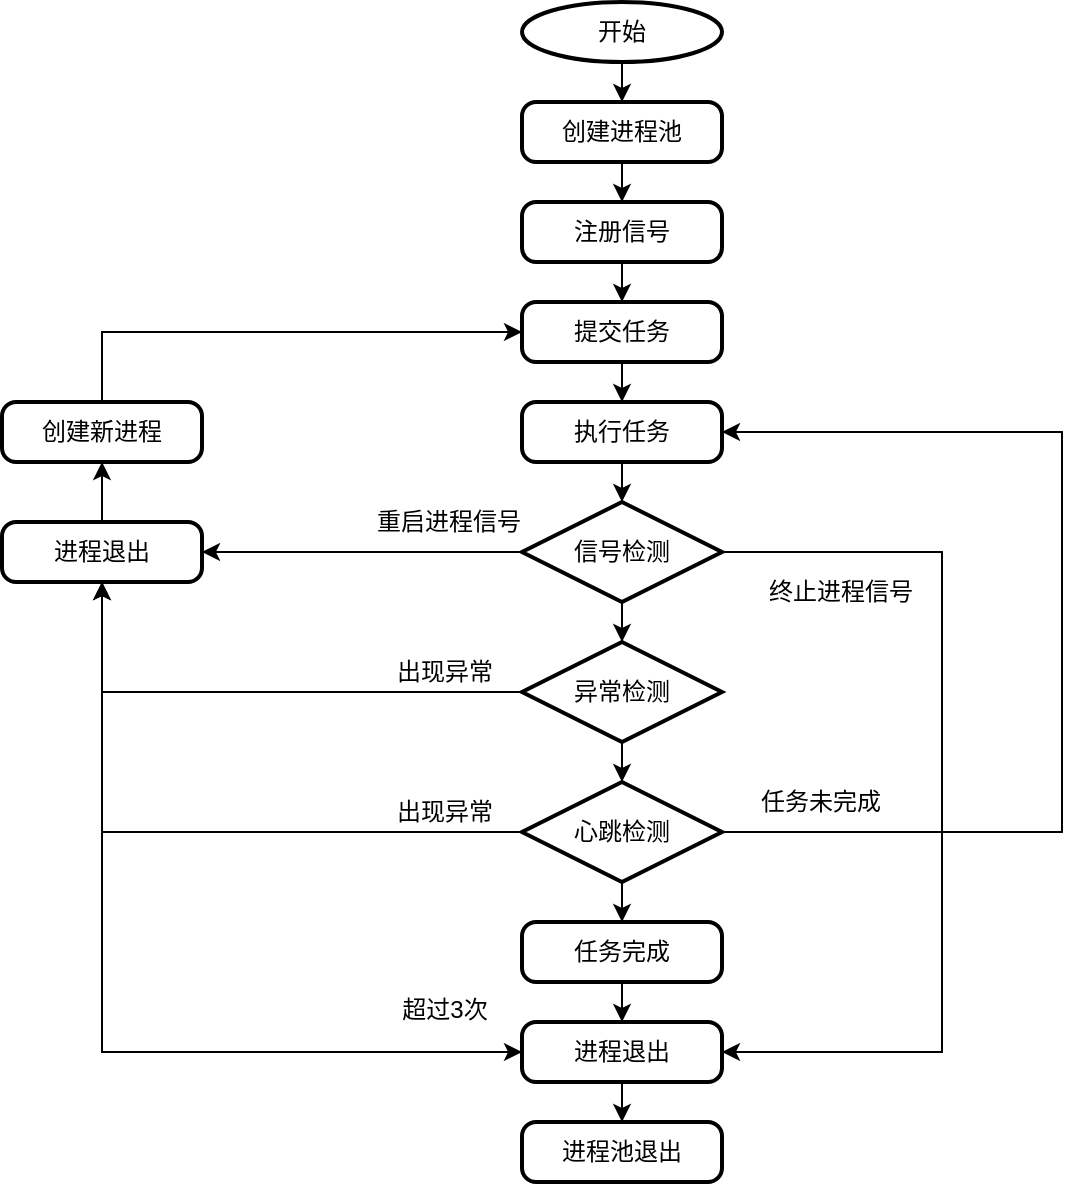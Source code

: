 <mxfile version="12.4.1" type="device" pages="2"><diagram id="QDIJYo-c8eyu2HrqKliW" name="流程图"><mxGraphModel dx="1157" dy="572" grid="1" gridSize="10" guides="1" tooltips="1" connect="1" arrows="1" fold="1" page="1" pageScale="1" pageWidth="827" pageHeight="1169" math="0" shadow="0"><root><mxCell id="0"/><mxCell id="1" parent="0"/><mxCell id="_qwDcxOwvdc8CabTGLkU-3" style="edgeStyle=orthogonalEdgeStyle;rounded=0;orthogonalLoop=1;jettySize=auto;html=1;exitX=0.5;exitY=1;exitDx=0;exitDy=0;exitPerimeter=0;entryX=0.5;entryY=0;entryDx=0;entryDy=0;" parent="1" source="_qwDcxOwvdc8CabTGLkU-1" target="_qwDcxOwvdc8CabTGLkU-2" edge="1"><mxGeometry relative="1" as="geometry"/></mxCell><mxCell id="_qwDcxOwvdc8CabTGLkU-1" value="开始" style="strokeWidth=2;html=1;shape=mxgraph.flowchart.start_1;whiteSpace=wrap;" parent="1" vertex="1"><mxGeometry x="450" y="80" width="100" height="30" as="geometry"/></mxCell><mxCell id="_qwDcxOwvdc8CabTGLkU-5" style="edgeStyle=orthogonalEdgeStyle;rounded=0;orthogonalLoop=1;jettySize=auto;html=1;exitX=0.5;exitY=1;exitDx=0;exitDy=0;entryX=0.5;entryY=0;entryDx=0;entryDy=0;" parent="1" source="_qwDcxOwvdc8CabTGLkU-2" target="_qwDcxOwvdc8CabTGLkU-4" edge="1"><mxGeometry relative="1" as="geometry"/></mxCell><mxCell id="_qwDcxOwvdc8CabTGLkU-2" value="创建进程池" style="rounded=1;whiteSpace=wrap;html=1;absoluteArcSize=1;arcSize=14;strokeWidth=2;" parent="1" vertex="1"><mxGeometry x="450" y="130" width="100" height="30" as="geometry"/></mxCell><mxCell id="_qwDcxOwvdc8CabTGLkU-7" style="edgeStyle=orthogonalEdgeStyle;rounded=0;orthogonalLoop=1;jettySize=auto;html=1;exitX=0.5;exitY=1;exitDx=0;exitDy=0;entryX=0.5;entryY=0;entryDx=0;entryDy=0;" parent="1" source="_qwDcxOwvdc8CabTGLkU-4" target="_qwDcxOwvdc8CabTGLkU-6" edge="1"><mxGeometry relative="1" as="geometry"/></mxCell><mxCell id="_qwDcxOwvdc8CabTGLkU-4" value="注册信号" style="rounded=1;whiteSpace=wrap;html=1;absoluteArcSize=1;arcSize=14;strokeWidth=2;" parent="1" vertex="1"><mxGeometry x="450" y="180" width="100" height="30" as="geometry"/></mxCell><mxCell id="_qwDcxOwvdc8CabTGLkU-10" style="edgeStyle=orthogonalEdgeStyle;rounded=0;orthogonalLoop=1;jettySize=auto;html=1;exitX=0.5;exitY=1;exitDx=0;exitDy=0;" parent="1" source="_qwDcxOwvdc8CabTGLkU-6" target="_qwDcxOwvdc8CabTGLkU-8" edge="1"><mxGeometry relative="1" as="geometry"/></mxCell><mxCell id="_qwDcxOwvdc8CabTGLkU-6" value="提交任务" style="rounded=1;whiteSpace=wrap;html=1;absoluteArcSize=1;arcSize=14;strokeWidth=2;" parent="1" vertex="1"><mxGeometry x="450" y="230" width="100" height="30" as="geometry"/></mxCell><mxCell id="_qwDcxOwvdc8CabTGLkU-15" style="edgeStyle=orthogonalEdgeStyle;rounded=0;orthogonalLoop=1;jettySize=auto;html=1;exitX=0.5;exitY=1;exitDx=0;exitDy=0;entryX=0.5;entryY=0;entryDx=0;entryDy=0;entryPerimeter=0;" parent="1" source="_qwDcxOwvdc8CabTGLkU-8" target="_qwDcxOwvdc8CabTGLkU-13" edge="1"><mxGeometry relative="1" as="geometry"/></mxCell><mxCell id="_qwDcxOwvdc8CabTGLkU-8" value="执行任务" style="rounded=1;whiteSpace=wrap;html=1;absoluteArcSize=1;arcSize=14;strokeWidth=2;" parent="1" vertex="1"><mxGeometry x="450" y="280" width="100" height="30" as="geometry"/></mxCell><mxCell id="_qwDcxOwvdc8CabTGLkU-19" style="edgeStyle=orthogonalEdgeStyle;rounded=0;orthogonalLoop=1;jettySize=auto;html=1;exitX=0.5;exitY=1;exitDx=0;exitDy=0;exitPerimeter=0;entryX=0.5;entryY=0;entryDx=0;entryDy=0;entryPerimeter=0;" parent="1" source="_qwDcxOwvdc8CabTGLkU-13" target="_qwDcxOwvdc8CabTGLkU-18" edge="1"><mxGeometry relative="1" as="geometry"/></mxCell><mxCell id="_qwDcxOwvdc8CabTGLkU-46" style="edgeStyle=orthogonalEdgeStyle;rounded=0;orthogonalLoop=1;jettySize=auto;html=1;exitX=0;exitY=0.5;exitDx=0;exitDy=0;exitPerimeter=0;entryX=1;entryY=0.5;entryDx=0;entryDy=0;" parent="1" source="_qwDcxOwvdc8CabTGLkU-13" target="_qwDcxOwvdc8CabTGLkU-21" edge="1"><mxGeometry relative="1" as="geometry"/></mxCell><mxCell id="_qwDcxOwvdc8CabTGLkU-51" style="edgeStyle=orthogonalEdgeStyle;rounded=0;orthogonalLoop=1;jettySize=auto;html=1;exitX=1;exitY=0.5;exitDx=0;exitDy=0;exitPerimeter=0;entryX=1;entryY=0.5;entryDx=0;entryDy=0;" parent="1" source="_qwDcxOwvdc8CabTGLkU-13" target="_qwDcxOwvdc8CabTGLkU-32" edge="1"><mxGeometry relative="1" as="geometry"><Array as="points"><mxPoint x="660" y="355"/><mxPoint x="660" y="605"/></Array></mxGeometry></mxCell><mxCell id="_qwDcxOwvdc8CabTGLkU-13" value="信号检测" style="strokeWidth=2;html=1;shape=mxgraph.flowchart.decision;whiteSpace=wrap;" parent="1" vertex="1"><mxGeometry x="450" y="330" width="100" height="50" as="geometry"/></mxCell><mxCell id="_qwDcxOwvdc8CabTGLkU-22" style="edgeStyle=orthogonalEdgeStyle;rounded=0;orthogonalLoop=1;jettySize=auto;html=1;exitX=0;exitY=0.5;exitDx=0;exitDy=0;exitPerimeter=0;entryX=0.5;entryY=1;entryDx=0;entryDy=0;" parent="1" source="_qwDcxOwvdc8CabTGLkU-18" target="_qwDcxOwvdc8CabTGLkU-21" edge="1"><mxGeometry relative="1" as="geometry"><mxPoint x="310" y="425" as="targetPoint"/></mxGeometry></mxCell><mxCell id="_qwDcxOwvdc8CabTGLkU-28" style="edgeStyle=orthogonalEdgeStyle;rounded=0;orthogonalLoop=1;jettySize=auto;html=1;exitX=0.5;exitY=1;exitDx=0;exitDy=0;exitPerimeter=0;entryX=0.5;entryY=0;entryDx=0;entryDy=0;entryPerimeter=0;" parent="1" source="_qwDcxOwvdc8CabTGLkU-18" target="_qwDcxOwvdc8CabTGLkU-27" edge="1"><mxGeometry relative="1" as="geometry"/></mxCell><mxCell id="_qwDcxOwvdc8CabTGLkU-18" value="异常检测" style="strokeWidth=2;html=1;shape=mxgraph.flowchart.decision;whiteSpace=wrap;" parent="1" vertex="1"><mxGeometry x="450" y="400" width="100" height="50" as="geometry"/></mxCell><mxCell id="_qwDcxOwvdc8CabTGLkU-43" style="edgeStyle=orthogonalEdgeStyle;rounded=0;orthogonalLoop=1;jettySize=auto;html=1;exitX=0.5;exitY=0;exitDx=0;exitDy=0;entryX=0.5;entryY=1;entryDx=0;entryDy=0;" parent="1" source="_qwDcxOwvdc8CabTGLkU-21" target="_qwDcxOwvdc8CabTGLkU-42" edge="1"><mxGeometry relative="1" as="geometry"/></mxCell><mxCell id="_qwDcxOwvdc8CabTGLkU-52" style="edgeStyle=orthogonalEdgeStyle;rounded=0;orthogonalLoop=1;jettySize=auto;html=1;exitX=0.5;exitY=1;exitDx=0;exitDy=0;entryX=0;entryY=0.5;entryDx=0;entryDy=0;" parent="1" source="_qwDcxOwvdc8CabTGLkU-21" target="_qwDcxOwvdc8CabTGLkU-32" edge="1"><mxGeometry relative="1" as="geometry"/></mxCell><mxCell id="_qwDcxOwvdc8CabTGLkU-21" value="进程退出" style="rounded=1;whiteSpace=wrap;html=1;absoluteArcSize=1;arcSize=14;strokeWidth=2;" parent="1" vertex="1"><mxGeometry x="190" y="340" width="100" height="30" as="geometry"/></mxCell><mxCell id="_qwDcxOwvdc8CabTGLkU-23" value="出现异常" style="text;html=1;align=center;verticalAlign=middle;resizable=0;points=[];;autosize=1;" parent="1" vertex="1"><mxGeometry x="381" y="405" width="60" height="20" as="geometry"/></mxCell><mxCell id="_qwDcxOwvdc8CabTGLkU-33" style="edgeStyle=orthogonalEdgeStyle;rounded=0;orthogonalLoop=1;jettySize=auto;html=1;exitX=0.5;exitY=1;exitDx=0;exitDy=0;exitPerimeter=0;entryX=0.5;entryY=0;entryDx=0;entryDy=0;" parent="1" source="_qwDcxOwvdc8CabTGLkU-27" target="_qwDcxOwvdc8CabTGLkU-30" edge="1"><mxGeometry relative="1" as="geometry"/></mxCell><mxCell id="_qwDcxOwvdc8CabTGLkU-35" style="edgeStyle=orthogonalEdgeStyle;rounded=0;orthogonalLoop=1;jettySize=auto;html=1;exitX=0;exitY=0.5;exitDx=0;exitDy=0;exitPerimeter=0;entryX=0.5;entryY=1;entryDx=0;entryDy=0;" parent="1" source="_qwDcxOwvdc8CabTGLkU-27" target="_qwDcxOwvdc8CabTGLkU-21" edge="1"><mxGeometry relative="1" as="geometry"/></mxCell><mxCell id="_qwDcxOwvdc8CabTGLkU-39" style="edgeStyle=orthogonalEdgeStyle;rounded=0;orthogonalLoop=1;jettySize=auto;html=1;exitX=1;exitY=0.5;exitDx=0;exitDy=0;exitPerimeter=0;entryX=1;entryY=0.5;entryDx=0;entryDy=0;" parent="1" source="_qwDcxOwvdc8CabTGLkU-27" target="_qwDcxOwvdc8CabTGLkU-8" edge="1"><mxGeometry relative="1" as="geometry"><Array as="points"><mxPoint x="720" y="495"/><mxPoint x="720" y="295"/></Array></mxGeometry></mxCell><mxCell id="_qwDcxOwvdc8CabTGLkU-27" value="心跳检测" style="strokeWidth=2;html=1;shape=mxgraph.flowchart.decision;whiteSpace=wrap;" parent="1" vertex="1"><mxGeometry x="450" y="470" width="100" height="50" as="geometry"/></mxCell><mxCell id="_qwDcxOwvdc8CabTGLkU-34" style="edgeStyle=orthogonalEdgeStyle;rounded=0;orthogonalLoop=1;jettySize=auto;html=1;exitX=0.5;exitY=1;exitDx=0;exitDy=0;entryX=0.5;entryY=0;entryDx=0;entryDy=0;" parent="1" source="_qwDcxOwvdc8CabTGLkU-30" target="_qwDcxOwvdc8CabTGLkU-32" edge="1"><mxGeometry relative="1" as="geometry"/></mxCell><mxCell id="_qwDcxOwvdc8CabTGLkU-30" value="任务完成" style="rounded=1;whiteSpace=wrap;html=1;absoluteArcSize=1;arcSize=14;strokeWidth=2;" parent="1" vertex="1"><mxGeometry x="450" y="540" width="100" height="30" as="geometry"/></mxCell><mxCell id="_qwDcxOwvdc8CabTGLkU-47" style="edgeStyle=orthogonalEdgeStyle;rounded=0;orthogonalLoop=1;jettySize=auto;html=1;exitX=0.5;exitY=1;exitDx=0;exitDy=0;entryX=0.5;entryY=0;entryDx=0;entryDy=0;" parent="1" source="_qwDcxOwvdc8CabTGLkU-32" target="_qwDcxOwvdc8CabTGLkU-41" edge="1"><mxGeometry relative="1" as="geometry"/></mxCell><mxCell id="_qwDcxOwvdc8CabTGLkU-32" value="进程退出" style="rounded=1;whiteSpace=wrap;html=1;absoluteArcSize=1;arcSize=14;strokeWidth=2;" parent="1" vertex="1"><mxGeometry x="450" y="590" width="100" height="30" as="geometry"/></mxCell><mxCell id="_qwDcxOwvdc8CabTGLkU-36" value="出现异常" style="text;html=1;align=center;verticalAlign=middle;resizable=0;points=[];;autosize=1;" parent="1" vertex="1"><mxGeometry x="381" y="475" width="60" height="20" as="geometry"/></mxCell><mxCell id="_qwDcxOwvdc8CabTGLkU-40" value="任务未完成" style="text;html=1;align=center;verticalAlign=middle;resizable=0;points=[];;autosize=1;" parent="1" vertex="1"><mxGeometry x="559" y="470" width="80" height="20" as="geometry"/></mxCell><mxCell id="_qwDcxOwvdc8CabTGLkU-41" value="进程池退出" style="rounded=1;whiteSpace=wrap;html=1;absoluteArcSize=1;arcSize=14;strokeWidth=2;" parent="1" vertex="1"><mxGeometry x="450" y="640" width="100" height="30" as="geometry"/></mxCell><mxCell id="_qwDcxOwvdc8CabTGLkU-45" style="edgeStyle=orthogonalEdgeStyle;rounded=0;orthogonalLoop=1;jettySize=auto;html=1;exitX=0.5;exitY=0;exitDx=0;exitDy=0;entryX=0;entryY=0.5;entryDx=0;entryDy=0;" parent="1" source="_qwDcxOwvdc8CabTGLkU-42" target="_qwDcxOwvdc8CabTGLkU-6" edge="1"><mxGeometry relative="1" as="geometry"/></mxCell><mxCell id="_qwDcxOwvdc8CabTGLkU-42" value="创建新进程" style="rounded=1;whiteSpace=wrap;html=1;absoluteArcSize=1;arcSize=14;strokeWidth=2;" parent="1" vertex="1"><mxGeometry x="190" y="280" width="100" height="30" as="geometry"/></mxCell><mxCell id="_qwDcxOwvdc8CabTGLkU-48" value="重启进程信号" style="text;html=1;align=center;verticalAlign=middle;resizable=0;points=[];;autosize=1;" parent="1" vertex="1"><mxGeometry x="368" y="330" width="90" height="20" as="geometry"/></mxCell><mxCell id="_qwDcxOwvdc8CabTGLkU-50" value="终止进程信号" style="text;html=1;align=center;verticalAlign=middle;resizable=0;points=[];;autosize=1;" parent="1" vertex="1"><mxGeometry x="564" y="365" width="90" height="20" as="geometry"/></mxCell><mxCell id="_qwDcxOwvdc8CabTGLkU-53" value="超过3次" style="text;html=1;align=center;verticalAlign=middle;resizable=0;points=[];;autosize=1;" parent="1" vertex="1"><mxGeometry x="381" y="574" width="60" height="20" as="geometry"/></mxCell></root></mxGraphModel></diagram><diagram id="zoB99ee4T8HFstlLvChT" name="结构图"><mxGraphModel dx="868" dy="429" grid="1" gridSize="10" guides="1" tooltips="1" connect="1" arrows="1" fold="1" page="1" pageScale="1" pageWidth="827" pageHeight="1169" math="0" shadow="0"><root><mxCell id="GbmUKx_oohfMZ_gNBYpp-0"/><mxCell id="GbmUKx_oohfMZ_gNBYpp-1" parent="GbmUKx_oohfMZ_gNBYpp-0"/><mxCell id="GbmUKx_oohfMZ_gNBYpp-2" value="multiprocessing.Pool" style="swimlane;fontStyle=1;align=center;verticalAlign=top;childLayout=stackLayout;horizontal=1;startSize=26;horizontalStack=0;resizeParent=1;resizeParentMax=0;resizeLast=0;collapsible=1;marginBottom=0;fontSize=16;" vertex="1" parent="GbmUKx_oohfMZ_gNBYpp-1"><mxGeometry x="413" y="468" width="360" height="200" as="geometry"/></mxCell><mxCell id="GbmUKx_oohfMZ_gNBYpp-4" value="" style="line;strokeWidth=1;fillColor=none;align=left;verticalAlign=middle;spacingTop=-1;spacingLeft=3;spacingRight=3;rotatable=0;labelPosition=right;points=[];portConstraint=eastwest;" vertex="1" parent="GbmUKx_oohfMZ_gNBYpp-2"><mxGeometry y="26" width="360" height="8" as="geometry"/></mxCell><mxCell id="GbmUKx_oohfMZ_gNBYpp-5" value="+ __init__(processes:int, initializer:..., &#10;   initargs:Iterable[Any], maxtaskperchild:int): Pool&#10;+ apply_async(func: func, args: Iterable[Any], &#10;   kwds: Mapping[str, Any],call_back:...,&#10;   error_callback: ...): AsyncResult&#10;+ close()&#10;+ terminate()&#10;+ join()" style="text;strokeColor=none;fillColor=none;align=left;verticalAlign=top;spacingLeft=4;spacingRight=4;overflow=hidden;rotatable=0;points=[[0,0.5],[1,0.5]];portConstraint=eastwest;fontSize=16;" vertex="1" parent="GbmUKx_oohfMZ_gNBYpp-2"><mxGeometry y="34" width="360" height="166" as="geometry"/></mxCell><mxCell id="GbmUKx_oohfMZ_gNBYpp-8" value="&lt;p style=&quot;margin: 4px 0px 0px; text-align: center; font-size: 16px;&quot;&gt;&lt;font style=&quot;font-size: 16px;&quot;&gt;&lt;i style=&quot;font-size: 16px;&quot;&gt;&amp;lt;&amp;lt;Interface&amp;gt;&amp;gt;&lt;/i&gt;&lt;br style=&quot;font-size: 16px;&quot;&gt;&lt;b style=&quot;font-size: 16px;&quot;&gt;submit_task&lt;/b&gt;&lt;/font&gt;&lt;/p&gt;&lt;hr style=&quot;font-size: 16px;&quot;&gt;&lt;p style=&quot;margin: 0px 0px 0px 4px; font-size: 16px;&quot;&gt;&lt;font style=&quot;font-size: 16px;&quot;&gt;&lt;br style=&quot;font-size: 16px;&quot;&gt;&lt;/font&gt;&lt;/p&gt;&lt;hr style=&quot;font-size: 16px;&quot;&gt;&lt;p style=&quot;margin: 0px 0px 0px 4px; font-size: 16px;&quot;&gt;&lt;font style=&quot;font-size: 16px;&quot;&gt;+ register_signal_user1(restart: func)&lt;br style=&quot;font-size: 16px;&quot;&gt;+ register_signal_term(exit: func)&lt;/font&gt;&lt;/p&gt;&lt;p style=&quot;margin: 0px 0px 0px 4px; font-size: 16px;&quot;&gt;&lt;font style=&quot;font-size: 16px;&quot;&gt;+ register_heartbeat(time: int)&lt;/font&gt;&lt;/p&gt;" style="verticalAlign=top;align=left;overflow=fill;fontSize=16;fontFamily=Helvetica;html=1;" vertex="1" parent="GbmUKx_oohfMZ_gNBYpp-1"><mxGeometry x="30" y="620" width="280" height="160" as="geometry"/></mxCell><mxCell id="GbmUKx_oohfMZ_gNBYpp-9" value="&lt;p style=&quot;margin: 0px ; margin-top: 4px ; text-align: center&quot;&gt;&lt;b&gt;&lt;font style=&quot;font-size: 14px&quot;&gt;ProcessPool&lt;/font&gt;&lt;/b&gt;&lt;/p&gt;&lt;hr size=&quot;1&quot;&gt;&lt;p style=&quot;margin: 0px ; margin-left: 4px&quot;&gt;&lt;font size=&quot;3&quot;&gt;+ pool: multiProcessing.Pool&lt;/font&gt;&lt;/p&gt;&lt;p style=&quot;margin: 0px ; margin-left: 4px&quot;&gt;&lt;font size=&quot;3&quot;&gt;+ timer: Timer&lt;/font&gt;&lt;/p&gt;&lt;hr size=&quot;1&quot;&gt;&lt;p style=&quot;margin: 0px ; margin-left: 4px&quot;&gt;&lt;font size=&quot;3&quot;&gt;+ __init__(processes: int):&amp;nbsp;&lt;span&gt;ProcessPool&lt;/span&gt;&lt;/font&gt;&lt;/p&gt;&lt;p style=&quot;margin: 0px ; margin-left: 4px&quot;&gt;&lt;span&gt;&lt;font size=&quot;3&quot;&gt;+submit_task(func: func)&lt;/font&gt;&lt;/span&gt;&lt;/p&gt;&lt;p style=&quot;margin: 0px ; margin-left: 4px&quot;&gt;&lt;span&gt;&lt;font size=&quot;3&quot;&gt;+close()&lt;/font&gt;&lt;/span&gt;&lt;/p&gt;&lt;p style=&quot;margin: 0px ; margin-left: 4px&quot;&gt;&lt;span&gt;&lt;font size=&quot;3&quot;&gt;+finish()&lt;/font&gt;&lt;/span&gt;&lt;/p&gt;&lt;p style=&quot;margin: 0px ; margin-left: 4px&quot;&gt;&lt;span&gt;&lt;font size=&quot;3&quot;&gt;+ _heartbeat(time: int)&lt;/font&gt;&lt;/span&gt;&lt;/p&gt;&lt;p style=&quot;margin: 0px ; margin-left: 4px&quot;&gt;&lt;span&gt;&lt;font size=&quot;3&quot;&gt;+ _restart(process: Process)&lt;/font&gt;&lt;/span&gt;&lt;/p&gt;" style="verticalAlign=top;align=left;overflow=fill;fontSize=12;fontFamily=Helvetica;html=1;" vertex="1" parent="GbmUKx_oohfMZ_gNBYpp-1"><mxGeometry x="60" y="330" width="300" height="210" as="geometry"/></mxCell><mxCell id="GbmUKx_oohfMZ_gNBYpp-11" value="Use" style="endArrow=open;endSize=12;dashed=1;html=1;fontSize=15;exitX=1.008;exitY=0.446;exitDx=0;exitDy=0;exitPerimeter=0;entryX=-0.003;entryY=0.005;entryDx=0;entryDy=0;entryPerimeter=0;" edge="1" parent="GbmUKx_oohfMZ_gNBYpp-1" source="GbmUKx_oohfMZ_gNBYpp-9" target="GbmUKx_oohfMZ_gNBYpp-2"><mxGeometry width="160" relative="1" as="geometry"><mxPoint x="400" y="360" as="sourcePoint"/><mxPoint x="560" y="360" as="targetPoint"/></mxGeometry></mxCell><mxCell id="GbmUKx_oohfMZ_gNBYpp-14" value="" style="endArrow=block;dashed=1;endFill=0;endSize=12;html=1;fontSize=15;exitX=0.5;exitY=0;exitDx=0;exitDy=0;entryX=0.5;entryY=1;entryDx=0;entryDy=0;" edge="1" parent="GbmUKx_oohfMZ_gNBYpp-1" source="GbmUKx_oohfMZ_gNBYpp-8" target="GbmUKx_oohfMZ_gNBYpp-9"><mxGeometry width="160" relative="1" as="geometry"><mxPoint x="20" y="740" as="sourcePoint"/><mxPoint x="190" y="700" as="targetPoint"/></mxGeometry></mxCell><mxCell id="UklnmgT4cL8H8CwM_KVp-0" value="/tmp/$pid.pid" style="strokeWidth=2;html=1;shape=mxgraph.flowchart.multi-document;whiteSpace=wrap;fontSize=15;" vertex="1" parent="GbmUKx_oohfMZ_gNBYpp-1"><mxGeometry x="370" y="750" width="144" height="60" as="geometry"/></mxCell><mxCell id="UklnmgT4cL8H8CwM_KVp-2" value="Use" style="endArrow=open;endSize=12;dashed=1;html=1;fontSize=15;exitX=0.75;exitY=1;exitDx=0;exitDy=0;entryX=0.5;entryY=0;entryDx=0;entryDy=0;entryPerimeter=0;" edge="1" parent="GbmUKx_oohfMZ_gNBYpp-1" source="GbmUKx_oohfMZ_gNBYpp-9" target="UklnmgT4cL8H8CwM_KVp-0"><mxGeometry width="160" relative="1" as="geometry"><mxPoint x="10" y="820" as="sourcePoint"/><mxPoint x="170" y="820" as="targetPoint"/></mxGeometry></mxCell></root></mxGraphModel></diagram></mxfile>